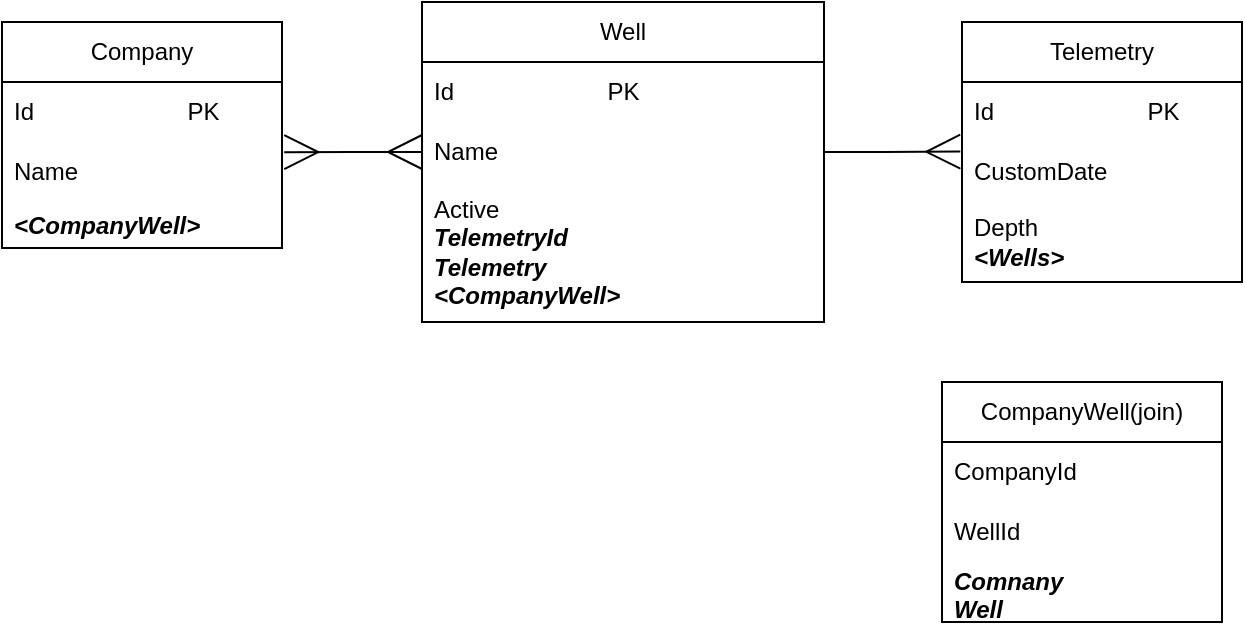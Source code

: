 <mxfile version="23.0.2" type="device">
  <diagram id="PopzSU10rDGdlLimEgy6" name="Page-1">
    <mxGraphModel dx="1050" dy="621" grid="1" gridSize="10" guides="1" tooltips="1" connect="1" arrows="1" fold="1" page="1" pageScale="1" pageWidth="827" pageHeight="1169" math="0" shadow="0">
      <root>
        <mxCell id="0" />
        <mxCell id="1" parent="0" />
        <mxCell id="nbwBERZzNr0uKmvZN6Eb-1" value="Telemetry" style="swimlane;fontStyle=0;childLayout=stackLayout;horizontal=1;startSize=30;horizontalStack=0;resizeParent=1;resizeParentMax=0;resizeLast=0;collapsible=1;marginBottom=0;whiteSpace=wrap;html=1;" parent="1" vertex="1">
          <mxGeometry x="600" y="360" width="140" height="130" as="geometry" />
        </mxCell>
        <mxCell id="nbwBERZzNr0uKmvZN6Eb-2" value="Id&amp;nbsp; &amp;nbsp; &amp;nbsp; &amp;nbsp; &amp;nbsp; &amp;nbsp; &amp;nbsp; &amp;nbsp; &amp;nbsp; &amp;nbsp; &amp;nbsp; &amp;nbsp;PK" style="text;strokeColor=none;fillColor=none;align=left;verticalAlign=middle;spacingLeft=4;spacingRight=4;overflow=hidden;points=[[0,0.5],[1,0.5]];portConstraint=eastwest;rotatable=0;whiteSpace=wrap;html=1;" parent="nbwBERZzNr0uKmvZN6Eb-1" vertex="1">
          <mxGeometry y="30" width="140" height="30" as="geometry" />
        </mxCell>
        <mxCell id="nbwBERZzNr0uKmvZN6Eb-3" value="CustomDate" style="text;strokeColor=none;fillColor=none;align=left;verticalAlign=middle;spacingLeft=4;spacingRight=4;overflow=hidden;points=[[0,0.5],[1,0.5]];portConstraint=eastwest;rotatable=0;whiteSpace=wrap;html=1;" parent="nbwBERZzNr0uKmvZN6Eb-1" vertex="1">
          <mxGeometry y="60" width="140" height="30" as="geometry" />
        </mxCell>
        <mxCell id="nbwBERZzNr0uKmvZN6Eb-4" value="Depth&lt;br&gt;&lt;i&gt;&lt;b&gt;&amp;lt;Wells&amp;gt;&lt;/b&gt;&lt;/i&gt;" style="text;strokeColor=none;fillColor=none;align=left;verticalAlign=middle;spacingLeft=4;spacingRight=4;overflow=hidden;points=[[0,0.5],[1,0.5]];portConstraint=eastwest;rotatable=0;whiteSpace=wrap;html=1;" parent="nbwBERZzNr0uKmvZN6Eb-1" vertex="1">
          <mxGeometry y="90" width="140" height="40" as="geometry" />
        </mxCell>
        <mxCell id="nbwBERZzNr0uKmvZN6Eb-6" value="Company" style="swimlane;fontStyle=0;childLayout=stackLayout;horizontal=1;startSize=30;horizontalStack=0;resizeParent=1;resizeParentMax=0;resizeLast=0;collapsible=1;marginBottom=0;whiteSpace=wrap;html=1;" parent="1" vertex="1">
          <mxGeometry x="120" y="360" width="140" height="113" as="geometry" />
        </mxCell>
        <mxCell id="nbwBERZzNr0uKmvZN6Eb-7" value="Id&amp;nbsp; &amp;nbsp; &amp;nbsp; &amp;nbsp; &amp;nbsp; &amp;nbsp; &amp;nbsp; &amp;nbsp; &amp;nbsp; &amp;nbsp; &amp;nbsp; &amp;nbsp;PK" style="text;strokeColor=none;fillColor=none;align=left;verticalAlign=middle;spacingLeft=4;spacingRight=4;overflow=hidden;points=[[0,0.5],[1,0.5]];portConstraint=eastwest;rotatable=0;whiteSpace=wrap;html=1;" parent="nbwBERZzNr0uKmvZN6Eb-6" vertex="1">
          <mxGeometry y="30" width="140" height="30" as="geometry" />
        </mxCell>
        <mxCell id="nbwBERZzNr0uKmvZN6Eb-8" value="Name" style="text;strokeColor=none;fillColor=none;align=left;verticalAlign=middle;spacingLeft=4;spacingRight=4;overflow=hidden;points=[[0,0.5],[1,0.5]];portConstraint=eastwest;rotatable=0;whiteSpace=wrap;html=1;" parent="nbwBERZzNr0uKmvZN6Eb-6" vertex="1">
          <mxGeometry y="60" width="140" height="30" as="geometry" />
        </mxCell>
        <mxCell id="nbwBERZzNr0uKmvZN6Eb-9" value="&lt;i&gt;&lt;b&gt;&amp;lt;CompanyWell&amp;gt;&lt;/b&gt;&lt;/i&gt;" style="text;strokeColor=none;fillColor=none;align=left;verticalAlign=middle;spacingLeft=4;spacingRight=4;overflow=hidden;points=[[0,0.5],[1,0.5]];portConstraint=eastwest;rotatable=0;whiteSpace=wrap;html=1;" parent="nbwBERZzNr0uKmvZN6Eb-6" vertex="1">
          <mxGeometry y="90" width="140" height="23" as="geometry" />
        </mxCell>
        <mxCell id="nbwBERZzNr0uKmvZN6Eb-10" value="Well" style="swimlane;fontStyle=0;childLayout=stackLayout;horizontal=1;startSize=30;horizontalStack=0;resizeParent=1;resizeParentMax=0;resizeLast=0;collapsible=1;marginBottom=0;whiteSpace=wrap;html=1;" parent="1" vertex="1">
          <mxGeometry x="330" y="350" width="201" height="160" as="geometry" />
        </mxCell>
        <mxCell id="nbwBERZzNr0uKmvZN6Eb-11" value="Id&amp;nbsp; &amp;nbsp; &amp;nbsp; &amp;nbsp; &amp;nbsp; &amp;nbsp; &amp;nbsp; &amp;nbsp; &amp;nbsp; &amp;nbsp; &amp;nbsp; &amp;nbsp;PK" style="text;strokeColor=none;fillColor=none;align=left;verticalAlign=middle;spacingLeft=4;spacingRight=4;overflow=hidden;points=[[0,0.5],[1,0.5]];portConstraint=eastwest;rotatable=0;whiteSpace=wrap;html=1;" parent="nbwBERZzNr0uKmvZN6Eb-10" vertex="1">
          <mxGeometry y="30" width="201" height="30" as="geometry" />
        </mxCell>
        <mxCell id="nbwBERZzNr0uKmvZN6Eb-12" value="Name" style="text;strokeColor=none;fillColor=none;align=left;verticalAlign=middle;spacingLeft=4;spacingRight=4;overflow=hidden;points=[[0,0.5],[1,0.5]];portConstraint=eastwest;rotatable=0;whiteSpace=wrap;html=1;" parent="nbwBERZzNr0uKmvZN6Eb-10" vertex="1">
          <mxGeometry y="60" width="201" height="30" as="geometry" />
        </mxCell>
        <mxCell id="nbwBERZzNr0uKmvZN6Eb-13" value="Active&lt;br&gt;&lt;i&gt;&lt;b&gt;TelemetryId&lt;/b&gt;&lt;/i&gt;&lt;br&gt;&lt;b&gt;&lt;i&gt;Telemetry&lt;/i&gt;&lt;/b&gt;&lt;br&gt;&lt;i style=&quot;border-color: var(--border-color);&quot;&gt;&lt;b style=&quot;border-color: var(--border-color);&quot;&gt;&amp;lt;CompanyWell&amp;gt;&lt;/b&gt;&lt;/i&gt;" style="text;strokeColor=none;fillColor=none;align=left;verticalAlign=middle;spacingLeft=4;spacingRight=4;overflow=hidden;points=[[0,0.5],[1,0.5]];portConstraint=eastwest;rotatable=0;whiteSpace=wrap;html=1;" parent="nbwBERZzNr0uKmvZN6Eb-10" vertex="1">
          <mxGeometry y="90" width="201" height="70" as="geometry" />
        </mxCell>
        <mxCell id="nbwBERZzNr0uKmvZN6Eb-14" style="edgeStyle=orthogonalEdgeStyle;rounded=0;orthogonalLoop=1;jettySize=auto;html=1;exitX=1;exitY=0.5;exitDx=0;exitDy=0;entryX=-0.006;entryY=0.16;entryDx=0;entryDy=0;entryPerimeter=0;endArrow=ERmany;endFill=0;strokeWidth=1;endSize=15;" parent="1" source="nbwBERZzNr0uKmvZN6Eb-12" target="nbwBERZzNr0uKmvZN6Eb-3" edge="1">
          <mxGeometry relative="1" as="geometry" />
        </mxCell>
        <mxCell id="nbwBERZzNr0uKmvZN6Eb-15" style="edgeStyle=orthogonalEdgeStyle;rounded=0;orthogonalLoop=1;jettySize=auto;html=1;exitX=0;exitY=0.5;exitDx=0;exitDy=0;entryX=1.008;entryY=0.169;entryDx=0;entryDy=0;entryPerimeter=0;startArrow=ERmany;startFill=0;endArrow=ERmany;endFill=0;endSize=15;startSize=15;" parent="1" source="nbwBERZzNr0uKmvZN6Eb-12" target="nbwBERZzNr0uKmvZN6Eb-8" edge="1">
          <mxGeometry relative="1" as="geometry" />
        </mxCell>
        <mxCell id="BEfTreqZBI6neQ0tXBx8-1" value="CompanyWell(join)" style="swimlane;fontStyle=0;childLayout=stackLayout;horizontal=1;startSize=30;horizontalStack=0;resizeParent=1;resizeParentMax=0;resizeLast=0;collapsible=1;marginBottom=0;whiteSpace=wrap;html=1;" parent="1" vertex="1">
          <mxGeometry x="590" y="540" width="140" height="120" as="geometry" />
        </mxCell>
        <mxCell id="BEfTreqZBI6neQ0tXBx8-2" value="CompanyId" style="text;strokeColor=none;fillColor=none;align=left;verticalAlign=middle;spacingLeft=4;spacingRight=4;overflow=hidden;points=[[0,0.5],[1,0.5]];portConstraint=eastwest;rotatable=0;whiteSpace=wrap;html=1;" parent="BEfTreqZBI6neQ0tXBx8-1" vertex="1">
          <mxGeometry y="30" width="140" height="30" as="geometry" />
        </mxCell>
        <mxCell id="BEfTreqZBI6neQ0tXBx8-3" value="WellId" style="text;strokeColor=none;fillColor=none;align=left;verticalAlign=middle;spacingLeft=4;spacingRight=4;overflow=hidden;points=[[0,0.5],[1,0.5]];portConstraint=eastwest;rotatable=0;whiteSpace=wrap;html=1;" parent="BEfTreqZBI6neQ0tXBx8-1" vertex="1">
          <mxGeometry y="60" width="140" height="30" as="geometry" />
        </mxCell>
        <mxCell id="BEfTreqZBI6neQ0tXBx8-4" value="&lt;i&gt;&lt;b&gt;Comnany&lt;br&gt;Well&lt;/b&gt;&lt;/i&gt;" style="text;strokeColor=none;fillColor=none;align=left;verticalAlign=middle;spacingLeft=4;spacingRight=4;overflow=hidden;points=[[0,0.5],[1,0.5]];portConstraint=eastwest;rotatable=0;whiteSpace=wrap;html=1;" parent="BEfTreqZBI6neQ0tXBx8-1" vertex="1">
          <mxGeometry y="90" width="140" height="30" as="geometry" />
        </mxCell>
      </root>
    </mxGraphModel>
  </diagram>
</mxfile>
